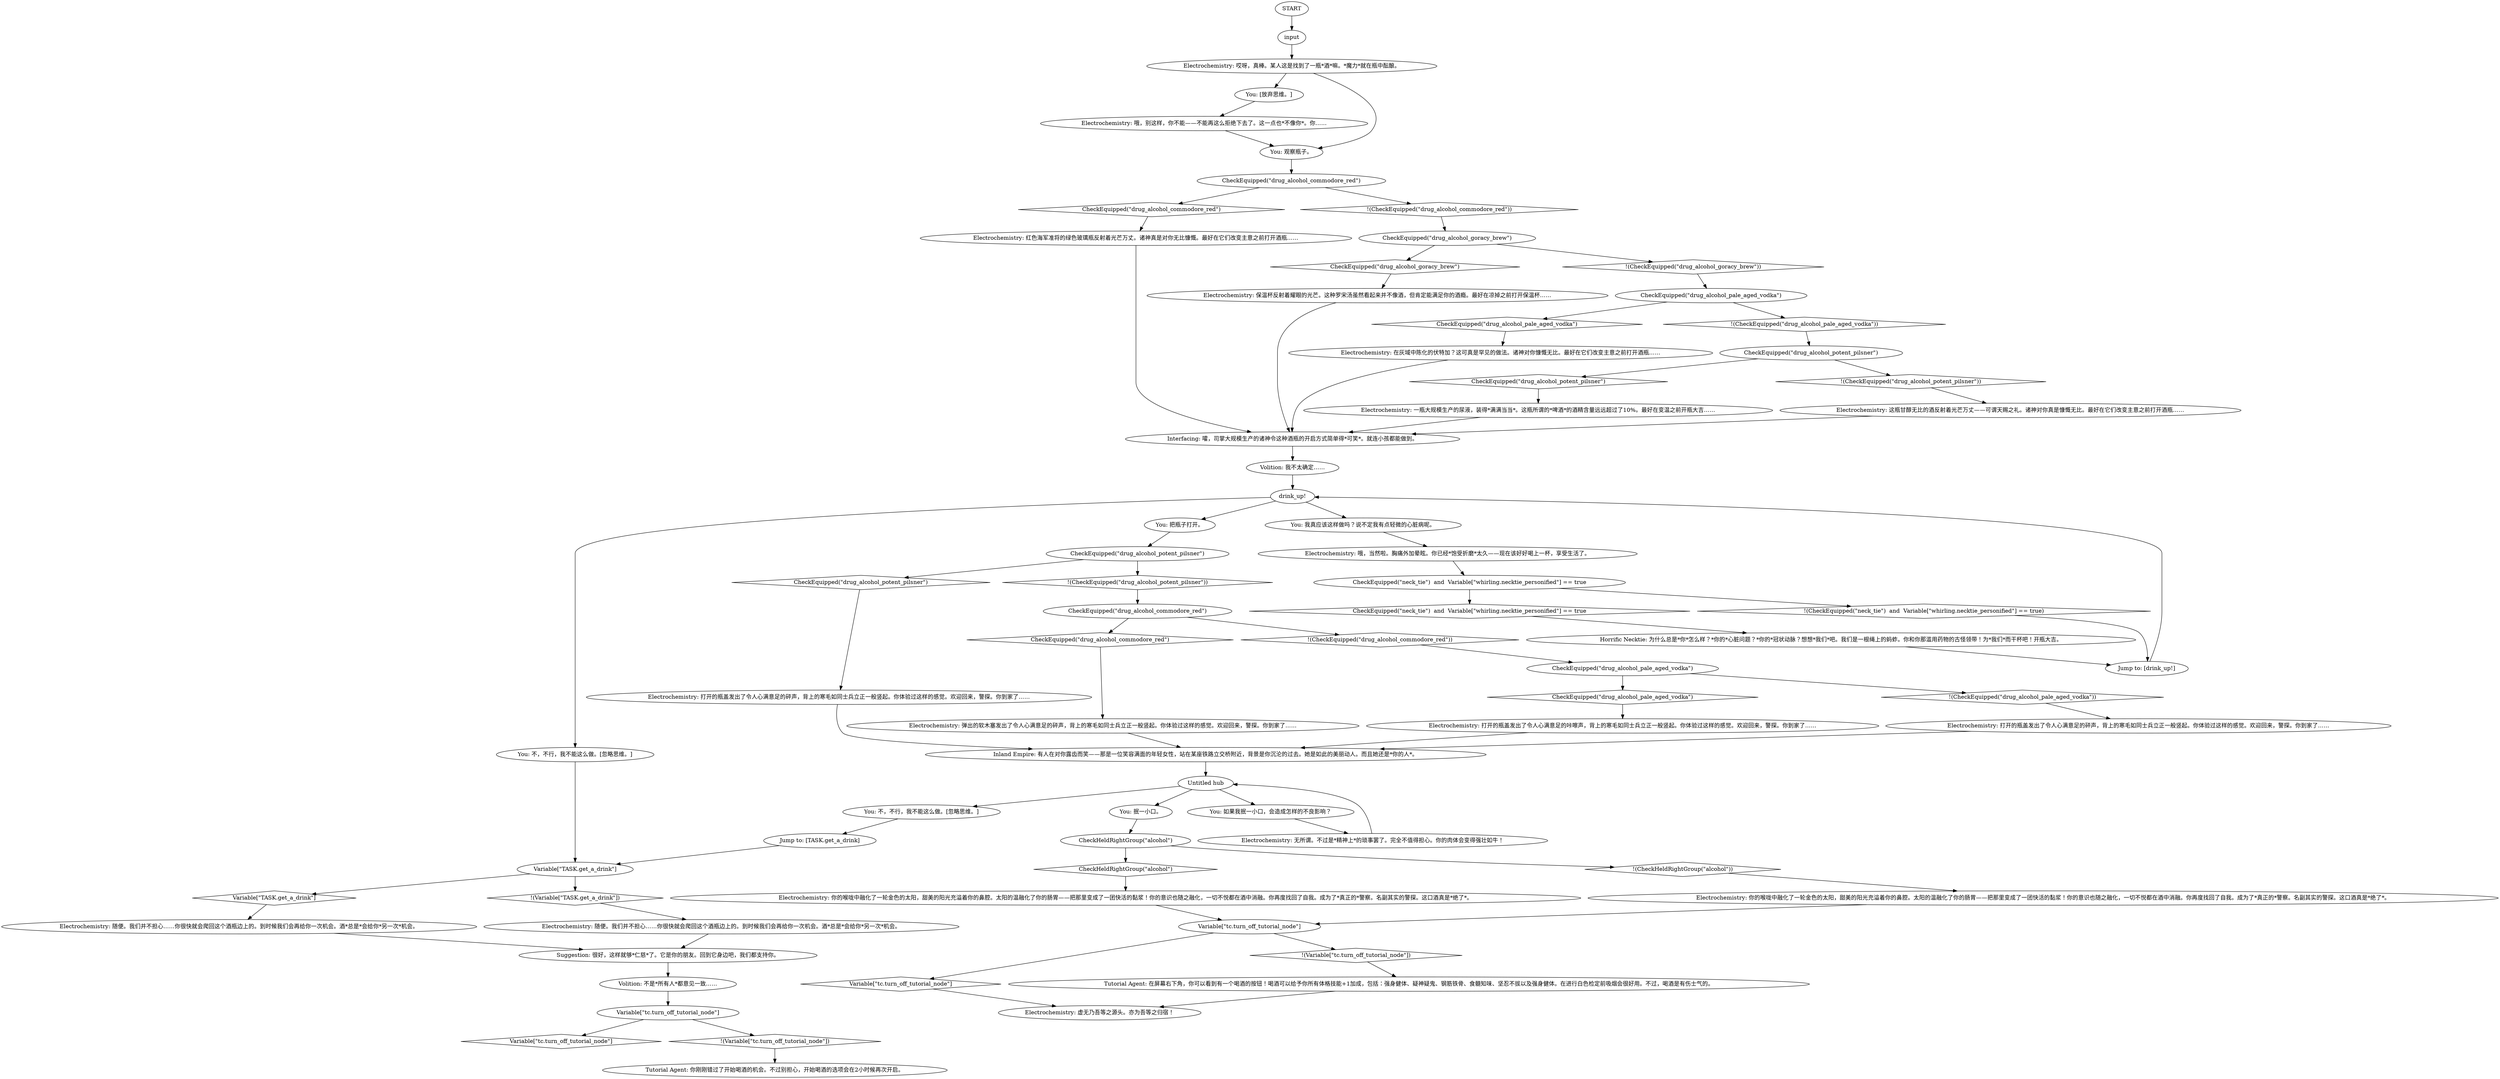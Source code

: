 # INITIATION / ALCOHOL HABIT
# A thought for becoming an alcoholic.
# ==================================================
digraph G {
	  0 [label="START"];
	  1 [label="input"];
	  2 [label="You: 抿一小口。"];
	  3 [label="Electrochemistry: 哦，当然啦。胸痛外加晕眩。你已经*饱受折磨*太久——现在该好好喝上一杯，享受生活了。"];
	  4 [label="Electrochemistry: 打开的瓶盖发出了令人心满意足的砰声，背上的寒毛如同士兵立正一般竖起。你体验过这样的感觉。欢迎回来，警探。你到家了……"];
	  5 [label="CheckEquipped(\"drug_alcohol_potent_pilsner\")"];
	  6 [label="CheckEquipped(\"drug_alcohol_potent_pilsner\")", shape=diamond];
	  7 [label="!(CheckEquipped(\"drug_alcohol_potent_pilsner\"))", shape=diamond];
	  8 [label="Electrochemistry: 哦，别这样，你不能——不能再这么拒绝下去了。这一点也*不像你*。你……"];
	  9 [label="Untitled hub"];
	  10 [label="Electrochemistry: 虚无乃吾等之源头。亦为吾等之归宿！"];
	  11 [label="CheckEquipped(\"drug_alcohol_pale_aged_vodka\")"];
	  12 [label="CheckEquipped(\"drug_alcohol_pale_aged_vodka\")", shape=diamond];
	  13 [label="!(CheckEquipped(\"drug_alcohol_pale_aged_vodka\"))", shape=diamond];
	  14 [label="Electrochemistry: 红色海军准将的绿色玻璃瓶反射着光芒万丈。诸神真是对你无比慷慨。最好在它们改变主意之前打开酒瓶……"];
	  15 [label="Variable[\"TASK.get_a_drink\"]"];
	  16 [label="Variable[\"TASK.get_a_drink\"]", shape=diamond];
	  17 [label="!(Variable[\"TASK.get_a_drink\"])", shape=diamond];
	  18 [label="Tutorial Agent: 你刚刚错过了开始喝酒的机会。不过别担心，开始喝酒的选项会在2小时候再次开启。"];
	  19 [label="You: 不，不行，我不能这么做。[忽略思维。]"];
	  20 [label="CheckEquipped(\"drug_alcohol_potent_pilsner\")"];
	  21 [label="CheckEquipped(\"drug_alcohol_potent_pilsner\")", shape=diamond];
	  22 [label="!(CheckEquipped(\"drug_alcohol_potent_pilsner\"))", shape=diamond];
	  23 [label="Electrochemistry: 打开的瓶盖发出了令人心满意足的咔嚓声，背上的寒毛如同士兵立正一般竖起。你体验过这样的感觉。欢迎回来，警探。你到家了……"];
	  24 [label="Jump to: [TASK.get_a_drink]"];
	  25 [label="You: 把瓶子打开。"];
	  26 [label="CheckEquipped(\"neck_tie\")  and  Variable[\"whirling.necktie_personified\"] == true"];
	  27 [label="CheckEquipped(\"neck_tie\")  and  Variable[\"whirling.necktie_personified\"] == true", shape=diamond];
	  28 [label="!(CheckEquipped(\"neck_tie\")  and  Variable[\"whirling.necktie_personified\"] == true)", shape=diamond];
	  29 [label="Electrochemistry: 弹出的软木塞发出了令人心满意足的砰声，背上的寒毛如同士兵立正一般竖起。你体验过这样的感觉。欢迎回来，警探。你到家了……"];
	  30 [label="Electrochemistry: 一瓶大规模生产的尿液，装得*满满当当*。这瓶所谓的*啤酒*的酒精含量远远超过了10%。最好在变温之前开瓶大吉……"];
	  31 [label="You: [放弃思维。]"];
	  33 [label="Electrochemistry: 随便。我们并不担心……你很快就会爬回这个酒瓶边上的。到时候我们会再给你一次机会。酒*总是*会给你*另一次*机会。"];
	  34 [label="You: 不，不行，我不能这么做。[忽略思维。]"];
	  35 [label="CheckEquipped(\"drug_alcohol_commodore_red\")"];
	  36 [label="CheckEquipped(\"drug_alcohol_commodore_red\")", shape=diamond];
	  37 [label="!(CheckEquipped(\"drug_alcohol_commodore_red\"))", shape=diamond];
	  38 [label="drink_up!"];
	  39 [label="Jump to: [drink_up!]"];
	  40 [label="Tutorial Agent: 在屏幕右下角，你可以看到有一个喝酒的按钮！喝酒可以给予你所有体格技能+1加成，包括：强身健体、疑神疑鬼、钢筋铁骨、食髓知味、坚忍不拔以及强身健体。在进行白色检定前吸烟会很好用。不过，喝酒是有伤士气的。"];
	  41 [label="Electrochemistry: 哎呀，真棒。某人这是找到了一瓶*酒*嘛。*魔力*就在瓶中酝酿。"];
	  42 [label="Electrochemistry: 保温杯反射着耀眼的光芒。这种罗宋汤虽然看起来并不像酒，但肯定能满足你的酒瘾。最好在凉掉之前打开保温杯……"];
	  43 [label="Electrochemistry: 在灰域中陈化的伏特加？这可真是罕见的做法。诸神对你慷慨无比。最好在它们改变主意之前打开酒瓶……"];
	  44 [label="Electrochemistry: 随便。我们并不担心……你很快就会爬回这个酒瓶边上的。到时候我们会再给你一次机会。酒*总是*会给你*另一次*机会。"];
	  45 [label="Variable[\"tc.turn_off_tutorial_node\"]"];
	  46 [label="Variable[\"tc.turn_off_tutorial_node\"]", shape=diamond];
	  47 [label="!(Variable[\"tc.turn_off_tutorial_node\"])", shape=diamond];
	  48 [label="Electrochemistry: 打开的瓶盖发出了令人心满意足的砰声，背上的寒毛如同士兵立正一般竖起。你体验过这样的感觉。欢迎回来，警探。你到家了……"];
	  49 [label="CheckEquipped(\"drug_alcohol_pale_aged_vodka\")"];
	  50 [label="CheckEquipped(\"drug_alcohol_pale_aged_vodka\")", shape=diamond];
	  51 [label="!(CheckEquipped(\"drug_alcohol_pale_aged_vodka\"))", shape=diamond];
	  52 [label="Electrochemistry: 无所谓。不过是*精神上*的琐事罢了。完全不值得担心。你的肉体会变得强壮如牛！"];
	  53 [label="CheckHeldRightGroup(\"alcohol\")"];
	  54 [label="CheckHeldRightGroup(\"alcohol\")", shape=diamond];
	  55 [label="!(CheckHeldRightGroup(\"alcohol\"))", shape=diamond];
	  56 [label="Electrochemistry: 你的喉咙中融化了一轮金色的太阳，甜美的阳光充溢着你的鼻腔。太阳的温融化了你的肠胃——把那里变成了一团快活的黏浆！你的意识也随之融化，一切不悦都在酒中消融。你再度找回了自我。成为了*真正的*警察。名副其实的警探。这口酒真是*绝了*。"];
	  57 [label="Volition: 不是*所有人*都意见一致……"];
	  58 [label="You: 如果我抿一小口，会造成怎样的不良影响？"];
	  59 [label="Electrochemistry: 你的喉咙中融化了一轮金色的太阳，甜美的阳光充溢着你的鼻腔。太阳的温融化了你的肠胃——把那里变成了一团快活的黏浆！你的意识也随之融化，一切不悦都在酒中消融。你再度找回了自我。成为了*真正的*警察。名副其实的警探。这口酒真是*绝了*。"];
	  60 [label="You: 观察瓶子。"];
	  61 [label="Inland Empire: 有人在对你露齿而笑——那是一位笑容满面的年轻女性，站在某座铁路立交桥附近，背景是你沉沦的过去。她是如此的美丽动人。而且她还是*你的人*。"];
	  62 [label="Interfacing: 嚯，司掌大规模生产的诸神令这种酒瓶的开启方式简单得*可笑*。就连小孩都能做到。"];
	  63 [label="Electrochemistry: 这瓶甘醇无比的酒反射着光芒万丈——可谓天赐之礼。诸神对你真是慷慨无比。最好在它们改变主意之前打开酒瓶……"];
	  64 [label="Volition: 我不太确定……"];
	  65 [label="Variable[\"tc.turn_off_tutorial_node\"]"];
	  66 [label="Variable[\"tc.turn_off_tutorial_node\"]", shape=diamond];
	  67 [label="!(Variable[\"tc.turn_off_tutorial_node\"])", shape=diamond];
	  68 [label="Horrific Necktie: 为什么总是*你*怎么样？*你的*心脏问题？*你的*冠状动脉？想想*我们*吧。我们是一根绳上的蚂蚱。你和你那滥用药物的古怪领带！为*我们*而干杯吧！开瓶大吉。"];
	  69 [label="CheckEquipped(\"drug_alcohol_goracy_brew\")"];
	  70 [label="CheckEquipped(\"drug_alcohol_goracy_brew\")", shape=diamond];
	  71 [label="!(CheckEquipped(\"drug_alcohol_goracy_brew\"))", shape=diamond];
	  72 [label="Suggestion: 很好，这样就够*仁慈*了。它是你的朋友。回到它身边吧，我们都支持你。"];
	  73 [label="You: 我真应该这样做吗？说不定我有点轻微的心脏病呢。"];
	  74 [label="CheckEquipped(\"drug_alcohol_commodore_red\")"];
	  75 [label="CheckEquipped(\"drug_alcohol_commodore_red\")", shape=diamond];
	  76 [label="!(CheckEquipped(\"drug_alcohol_commodore_red\"))", shape=diamond];
	  0 -> 1
	  1 -> 41
	  2 -> 53
	  3 -> 26
	  4 -> 61
	  5 -> 6
	  5 -> 7
	  6 -> 30
	  7 -> 63
	  8 -> 60
	  9 -> 58
	  9 -> 2
	  9 -> 34
	  11 -> 12
	  11 -> 13
	  12 -> 23
	  13 -> 4
	  14 -> 62
	  15 -> 16
	  15 -> 17
	  16 -> 33
	  17 -> 44
	  19 -> 15
	  20 -> 21
	  20 -> 22
	  21 -> 48
	  22 -> 35
	  23 -> 61
	  24 -> 15
	  25 -> 20
	  26 -> 27
	  26 -> 28
	  27 -> 68
	  28 -> 39
	  29 -> 61
	  30 -> 62
	  31 -> 8
	  33 -> 72
	  34 -> 24
	  35 -> 36
	  35 -> 37
	  36 -> 29
	  37 -> 11
	  38 -> 73
	  38 -> 25
	  38 -> 19
	  39 -> 38
	  40 -> 10
	  41 -> 60
	  41 -> 31
	  42 -> 62
	  43 -> 62
	  44 -> 72
	  45 -> 46
	  45 -> 47
	  46 -> 10
	  47 -> 40
	  48 -> 61
	  49 -> 50
	  49 -> 51
	  50 -> 43
	  51 -> 5
	  52 -> 9
	  53 -> 54
	  53 -> 55
	  54 -> 56
	  55 -> 59
	  56 -> 45
	  57 -> 65
	  58 -> 52
	  59 -> 45
	  60 -> 74
	  61 -> 9
	  62 -> 64
	  63 -> 62
	  64 -> 38
	  65 -> 66
	  65 -> 67
	  67 -> 18
	  68 -> 39
	  69 -> 70
	  69 -> 71
	  70 -> 42
	  71 -> 49
	  72 -> 57
	  73 -> 3
	  74 -> 75
	  74 -> 76
	  75 -> 14
	  76 -> 69
}


